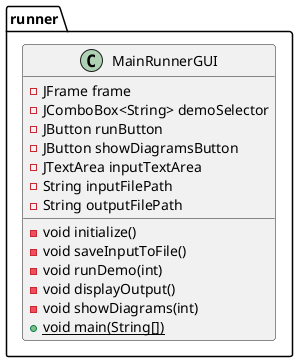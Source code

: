 @startuml
class runner.MainRunnerGUI {
- JFrame frame
- JComboBox<String> demoSelector
- JButton runButton
- JButton showDiagramsButton
- JTextArea inputTextArea
- String inputFilePath
- String outputFilePath
- void initialize()
- void saveInputToFile()
- void runDemo(int)
- void displayOutput()
- void showDiagrams(int)
+ {static} void main(String[])
}


@enduml